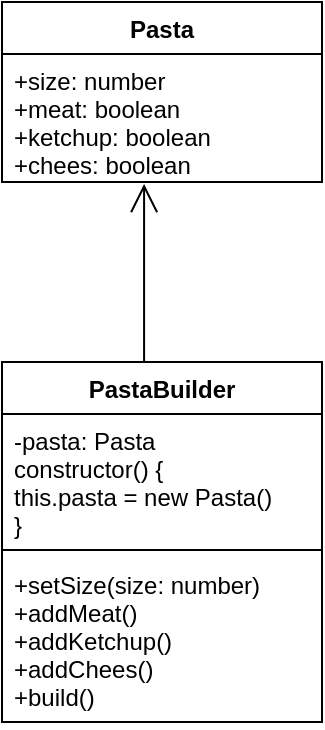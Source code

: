 <mxfile>
    <diagram id="RbPamPtnaqhEI18QSO-Z" name="Page-1">
        <mxGraphModel dx="1117" dy="534" grid="1" gridSize="10" guides="1" tooltips="1" connect="1" arrows="1" fold="1" page="1" pageScale="1" pageWidth="827" pageHeight="1169" math="0" shadow="0">
            <root>
                <mxCell id="0"/>
                <mxCell id="1" parent="0"/>
                <mxCell id="_ZeYNxcyshSyg0p6yTmS-1" value="Pasta" style="swimlane;fontStyle=1;align=center;verticalAlign=top;childLayout=stackLayout;horizontal=1;startSize=26;horizontalStack=0;resizeParent=1;resizeParentMax=0;resizeLast=0;collapsible=1;marginBottom=0;" parent="1" vertex="1">
                    <mxGeometry x="170" y="50" width="160" height="90" as="geometry"/>
                </mxCell>
                <mxCell id="_ZeYNxcyshSyg0p6yTmS-2" value="+size: number&#10;+meat: boolean&#10;+ketchup: boolean&#10;+chees: boolean" style="text;strokeColor=none;fillColor=none;align=left;verticalAlign=top;spacingLeft=4;spacingRight=4;overflow=hidden;rotatable=0;points=[[0,0.5],[1,0.5]];portConstraint=eastwest;" parent="_ZeYNxcyshSyg0p6yTmS-1" vertex="1">
                    <mxGeometry y="26" width="160" height="64" as="geometry"/>
                </mxCell>
                <mxCell id="_ZeYNxcyshSyg0p6yTmS-5" value="PastaBuilder" style="swimlane;fontStyle=1;align=center;verticalAlign=top;childLayout=stackLayout;horizontal=1;startSize=26;horizontalStack=0;resizeParent=1;resizeParentMax=0;resizeLast=0;collapsible=1;marginBottom=0;" parent="1" vertex="1">
                    <mxGeometry x="170" y="230" width="160" height="180" as="geometry"/>
                </mxCell>
                <mxCell id="_ZeYNxcyshSyg0p6yTmS-6" value="-pasta: Pasta&#10;constructor() {&#10;this.pasta = new Pasta()&#10;}" style="text;strokeColor=none;fillColor=none;align=left;verticalAlign=top;spacingLeft=4;spacingRight=4;overflow=hidden;rotatable=0;points=[[0,0.5],[1,0.5]];portConstraint=eastwest;" parent="_ZeYNxcyshSyg0p6yTmS-5" vertex="1">
                    <mxGeometry y="26" width="160" height="64" as="geometry"/>
                </mxCell>
                <mxCell id="_ZeYNxcyshSyg0p6yTmS-7" value="" style="line;strokeWidth=1;fillColor=none;align=left;verticalAlign=middle;spacingTop=-1;spacingLeft=3;spacingRight=3;rotatable=0;labelPosition=right;points=[];portConstraint=eastwest;" parent="_ZeYNxcyshSyg0p6yTmS-5" vertex="1">
                    <mxGeometry y="90" width="160" height="8" as="geometry"/>
                </mxCell>
                <mxCell id="_ZeYNxcyshSyg0p6yTmS-8" value="+setSize(size: number)&#10;+addMeat()&#10;+addKetchup()&#10;+addChees()&#10;+build()" style="text;strokeColor=none;fillColor=none;align=left;verticalAlign=top;spacingLeft=4;spacingRight=4;overflow=hidden;rotatable=0;points=[[0,0.5],[1,0.5]];portConstraint=eastwest;" parent="_ZeYNxcyshSyg0p6yTmS-5" vertex="1">
                    <mxGeometry y="98" width="160" height="82" as="geometry"/>
                </mxCell>
                <mxCell id="3" value="" style="endArrow=open;endFill=1;endSize=12;html=1;entryX=0.444;entryY=1.016;entryDx=0;entryDy=0;entryPerimeter=0;exitX=0.444;exitY=0;exitDx=0;exitDy=0;exitPerimeter=0;" parent="1" source="_ZeYNxcyshSyg0p6yTmS-5" target="_ZeYNxcyshSyg0p6yTmS-2" edge="1">
                    <mxGeometry width="160" relative="1" as="geometry">
                        <mxPoint x="240" y="220" as="sourcePoint"/>
                        <mxPoint x="252" y="140" as="targetPoint"/>
                    </mxGeometry>
                </mxCell>
            </root>
        </mxGraphModel>
    </diagram>
</mxfile>